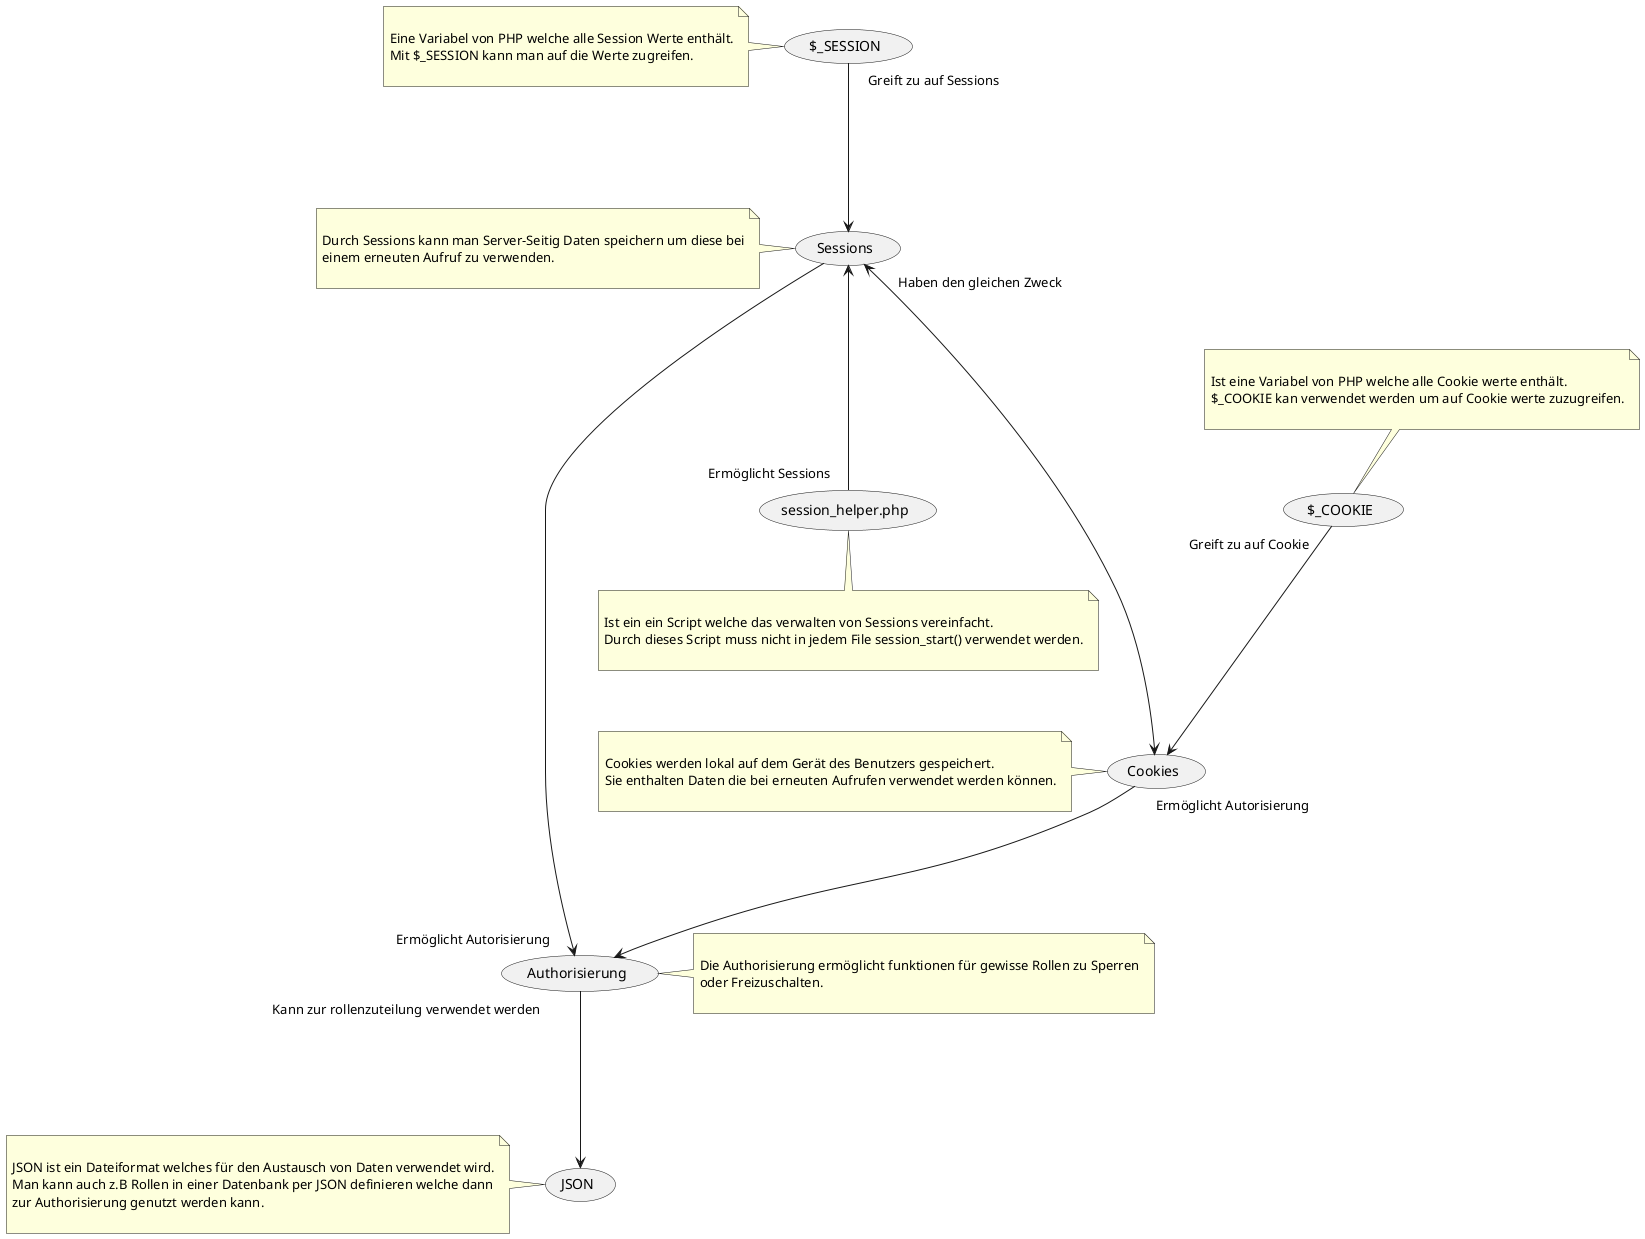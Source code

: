 @startuml

(Sessions) as (SE)

(Cookies) as (CK)

($_COOKIE) as ($CK)

($_SESSION) as ($SE)

(session_helper.php) as (SH)

(Authorisierung) as (AT)

(JSON) as (JS)

($CK) "Greift zu auf Cookie" ---> (CK)

($SE) "Greift zu auf Sessions" ---> (SE)

(SE)  ---> "Ermöglicht Autorisierung"  (AT)

(SE) "Haben den gleichen Zweck" <-----> (CK)

(AT) "Kann zur rollenzuteilung verwendet werden" ---> (JS)

(SE) <--- "Ermöglicht Sessions" (SH)

(CK) "Ermöglicht Autorisierung" --->  (AT)

note left of ($SE)

Eine Variabel von PHP welche alle Session Werte enthält.
Mit $_SESSION kann man auf die Werte zugreifen.

end note

note left of (SE)

Durch Sessions kann man Server-Seitig Daten speichern um diese bei
einem erneuten Aufruf zu verwenden.

end note

note left of (CK)

Cookies werden lokal auf dem Gerät des Benutzers gespeichert.
Sie enthalten Daten die bei erneuten Aufrufen verwendet werden können.

end note

note right of (AT)

Die Authorisierung ermöglicht funktionen für gewisse Rollen zu Sperren
oder Freizuschalten.

end note

note left of (JS)

JSON ist ein Dateiformat welches für den Austausch von Daten verwendet wird.
Man kann auch z.B Rollen in einer Datenbank per JSON definieren welche dann
zur Authorisierung genutzt werden kann.

end note

note bottom of (SH)

Ist ein ein Script welche das verwalten von Sessions vereinfacht.
Durch dieses Script muss nicht in jedem File session_start() verwendet werden.

end note

note top of ($CK)

Ist eine Variabel von PHP welche alle Cookie werte enthält.
$_COOKIE kan verwendet werden um auf Cookie werte zuzugreifen.

end note




@enduml